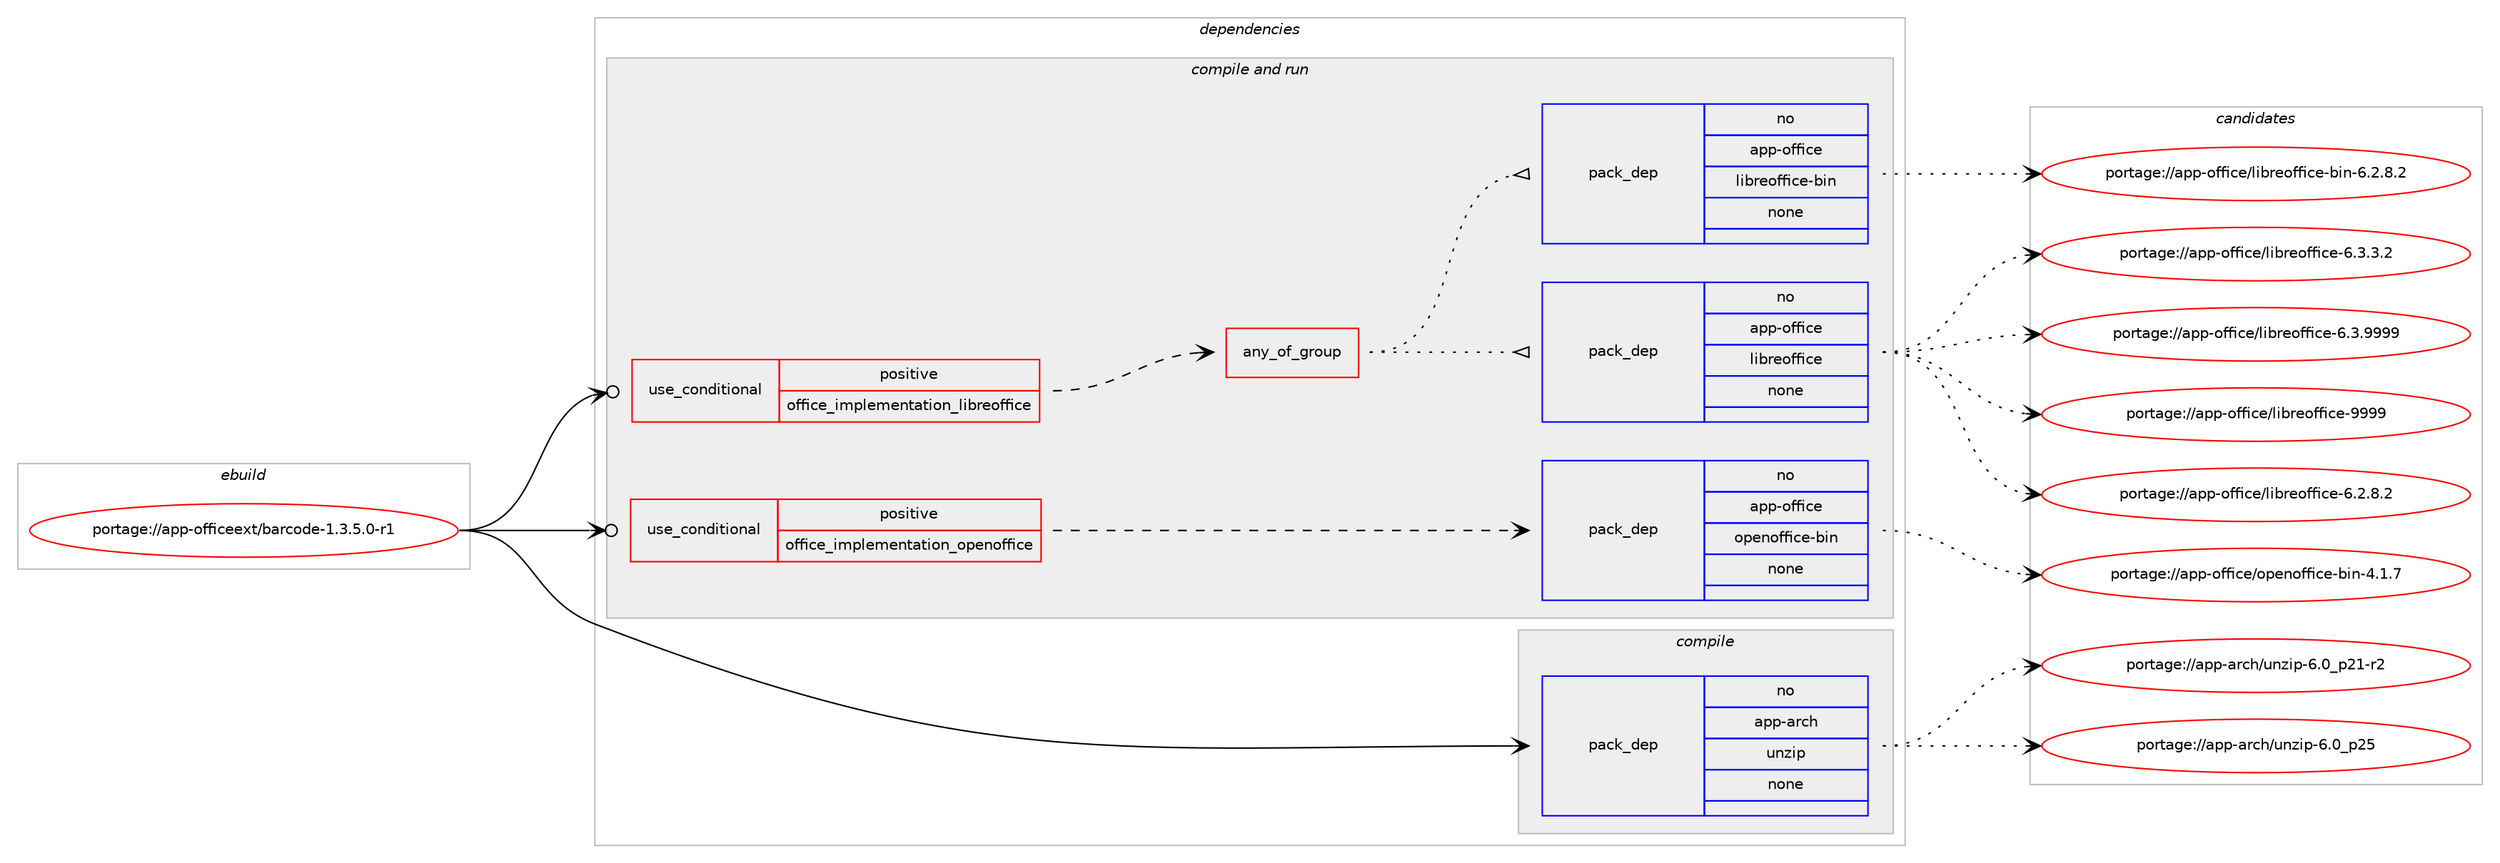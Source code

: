 digraph prolog {

# *************
# Graph options
# *************

newrank=true;
concentrate=true;
compound=true;
graph [rankdir=LR,fontname=Helvetica,fontsize=10,ranksep=1.5];#, ranksep=2.5, nodesep=0.2];
edge  [arrowhead=vee];
node  [fontname=Helvetica,fontsize=10];

# **********
# The ebuild
# **********

subgraph cluster_leftcol {
color=gray;
rank=same;
label=<<i>ebuild</i>>;
id [label="portage://app-officeext/barcode-1.3.5.0-r1", color=red, width=4, href="../app-officeext/barcode-1.3.5.0-r1.svg"];
}

# ****************
# The dependencies
# ****************

subgraph cluster_midcol {
color=gray;
label=<<i>dependencies</i>>;
subgraph cluster_compile {
fillcolor="#eeeeee";
style=filled;
label=<<i>compile</i>>;
subgraph pack29703 {
dependency40138 [label=<<TABLE BORDER="0" CELLBORDER="1" CELLSPACING="0" CELLPADDING="4" WIDTH="220"><TR><TD ROWSPAN="6" CELLPADDING="30">pack_dep</TD></TR><TR><TD WIDTH="110">no</TD></TR><TR><TD>app-arch</TD></TR><TR><TD>unzip</TD></TR><TR><TD>none</TD></TR><TR><TD></TD></TR></TABLE>>, shape=none, color=blue];
}
id:e -> dependency40138:w [weight=20,style="solid",arrowhead="vee"];
}
subgraph cluster_compileandrun {
fillcolor="#eeeeee";
style=filled;
label=<<i>compile and run</i>>;
subgraph cond9773 {
dependency40139 [label=<<TABLE BORDER="0" CELLBORDER="1" CELLSPACING="0" CELLPADDING="4"><TR><TD ROWSPAN="3" CELLPADDING="10">use_conditional</TD></TR><TR><TD>positive</TD></TR><TR><TD>office_implementation_libreoffice</TD></TR></TABLE>>, shape=none, color=red];
subgraph any646 {
dependency40140 [label=<<TABLE BORDER="0" CELLBORDER="1" CELLSPACING="0" CELLPADDING="4"><TR><TD CELLPADDING="10">any_of_group</TD></TR></TABLE>>, shape=none, color=red];subgraph pack29704 {
dependency40141 [label=<<TABLE BORDER="0" CELLBORDER="1" CELLSPACING="0" CELLPADDING="4" WIDTH="220"><TR><TD ROWSPAN="6" CELLPADDING="30">pack_dep</TD></TR><TR><TD WIDTH="110">no</TD></TR><TR><TD>app-office</TD></TR><TR><TD>libreoffice</TD></TR><TR><TD>none</TD></TR><TR><TD></TD></TR></TABLE>>, shape=none, color=blue];
}
dependency40140:e -> dependency40141:w [weight=20,style="dotted",arrowhead="oinv"];
subgraph pack29705 {
dependency40142 [label=<<TABLE BORDER="0" CELLBORDER="1" CELLSPACING="0" CELLPADDING="4" WIDTH="220"><TR><TD ROWSPAN="6" CELLPADDING="30">pack_dep</TD></TR><TR><TD WIDTH="110">no</TD></TR><TR><TD>app-office</TD></TR><TR><TD>libreoffice-bin</TD></TR><TR><TD>none</TD></TR><TR><TD></TD></TR></TABLE>>, shape=none, color=blue];
}
dependency40140:e -> dependency40142:w [weight=20,style="dotted",arrowhead="oinv"];
}
dependency40139:e -> dependency40140:w [weight=20,style="dashed",arrowhead="vee"];
}
id:e -> dependency40139:w [weight=20,style="solid",arrowhead="odotvee"];
subgraph cond9774 {
dependency40143 [label=<<TABLE BORDER="0" CELLBORDER="1" CELLSPACING="0" CELLPADDING="4"><TR><TD ROWSPAN="3" CELLPADDING="10">use_conditional</TD></TR><TR><TD>positive</TD></TR><TR><TD>office_implementation_openoffice</TD></TR></TABLE>>, shape=none, color=red];
subgraph pack29706 {
dependency40144 [label=<<TABLE BORDER="0" CELLBORDER="1" CELLSPACING="0" CELLPADDING="4" WIDTH="220"><TR><TD ROWSPAN="6" CELLPADDING="30">pack_dep</TD></TR><TR><TD WIDTH="110">no</TD></TR><TR><TD>app-office</TD></TR><TR><TD>openoffice-bin</TD></TR><TR><TD>none</TD></TR><TR><TD></TD></TR></TABLE>>, shape=none, color=blue];
}
dependency40143:e -> dependency40144:w [weight=20,style="dashed",arrowhead="vee"];
}
id:e -> dependency40143:w [weight=20,style="solid",arrowhead="odotvee"];
}
subgraph cluster_run {
fillcolor="#eeeeee";
style=filled;
label=<<i>run</i>>;
}
}

# **************
# The candidates
# **************

subgraph cluster_choices {
rank=same;
color=gray;
label=<<i>candidates</i>>;

subgraph choice29703 {
color=black;
nodesep=1;
choiceportage9711211245971149910447117110122105112455446489511250494511450 [label="portage://app-arch/unzip-6.0_p21-r2", color=red, width=4,href="../app-arch/unzip-6.0_p21-r2.svg"];
choiceportage971121124597114991044711711012210511245544648951125053 [label="portage://app-arch/unzip-6.0_p25", color=red, width=4,href="../app-arch/unzip-6.0_p25.svg"];
dependency40138:e -> choiceportage9711211245971149910447117110122105112455446489511250494511450:w [style=dotted,weight="100"];
dependency40138:e -> choiceportage971121124597114991044711711012210511245544648951125053:w [style=dotted,weight="100"];
}
subgraph choice29704 {
color=black;
nodesep=1;
choiceportage9711211245111102102105991014710810598114101111102102105991014554465046564650 [label="portage://app-office/libreoffice-6.2.8.2", color=red, width=4,href="../app-office/libreoffice-6.2.8.2.svg"];
choiceportage9711211245111102102105991014710810598114101111102102105991014554465146514650 [label="portage://app-office/libreoffice-6.3.3.2", color=red, width=4,href="../app-office/libreoffice-6.3.3.2.svg"];
choiceportage971121124511110210210599101471081059811410111110210210599101455446514657575757 [label="portage://app-office/libreoffice-6.3.9999", color=red, width=4,href="../app-office/libreoffice-6.3.9999.svg"];
choiceportage9711211245111102102105991014710810598114101111102102105991014557575757 [label="portage://app-office/libreoffice-9999", color=red, width=4,href="../app-office/libreoffice-9999.svg"];
dependency40141:e -> choiceportage9711211245111102102105991014710810598114101111102102105991014554465046564650:w [style=dotted,weight="100"];
dependency40141:e -> choiceportage9711211245111102102105991014710810598114101111102102105991014554465146514650:w [style=dotted,weight="100"];
dependency40141:e -> choiceportage971121124511110210210599101471081059811410111110210210599101455446514657575757:w [style=dotted,weight="100"];
dependency40141:e -> choiceportage9711211245111102102105991014710810598114101111102102105991014557575757:w [style=dotted,weight="100"];
}
subgraph choice29705 {
color=black;
nodesep=1;
choiceportage97112112451111021021059910147108105981141011111021021059910145981051104554465046564650 [label="portage://app-office/libreoffice-bin-6.2.8.2", color=red, width=4,href="../app-office/libreoffice-bin-6.2.8.2.svg"];
dependency40142:e -> choiceportage97112112451111021021059910147108105981141011111021021059910145981051104554465046564650:w [style=dotted,weight="100"];
}
subgraph choice29706 {
color=black;
nodesep=1;
choiceportage97112112451111021021059910147111112101110111102102105991014598105110455246494655 [label="portage://app-office/openoffice-bin-4.1.7", color=red, width=4,href="../app-office/openoffice-bin-4.1.7.svg"];
dependency40144:e -> choiceportage97112112451111021021059910147111112101110111102102105991014598105110455246494655:w [style=dotted,weight="100"];
}
}

}
